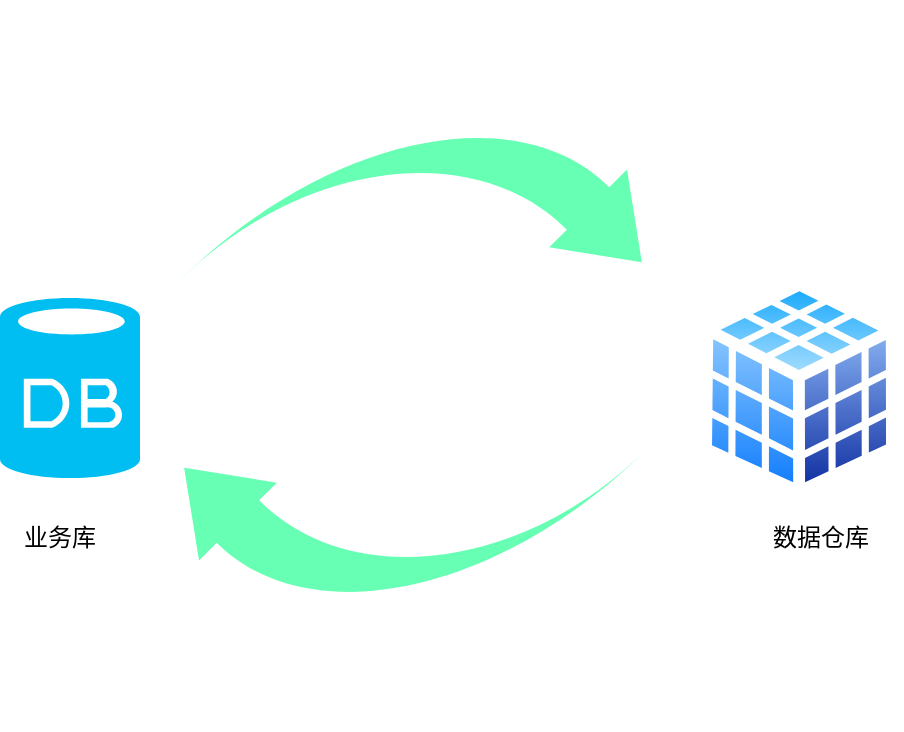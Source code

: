 <mxfile version="11.0.9" type="github"><diagram id="xpeKOMa9hwBforyfKUr6" name="第 1 页"><mxGraphModel dx="946" dy="664" grid="1" gridSize="10" guides="1" tooltips="1" connect="1" arrows="1" fold="1" page="1" pageScale="1" pageWidth="827" pageHeight="1169" math="0" shadow="0"><root><mxCell id="0"/><mxCell id="1" parent="0"/><mxCell id="BUajGlPkGwcifBT_amW1-1" value="" style="verticalLabelPosition=bottom;html=1;verticalAlign=top;align=center;strokeColor=none;fillColor=#00BEF2;shape=mxgraph.azure.database;" vertex="1" parent="1"><mxGeometry x="180" y="280" width="70" height="90" as="geometry"/></mxCell><mxCell id="BUajGlPkGwcifBT_amW1-2" value="" style="aspect=fixed;perimeter=ellipsePerimeter;html=1;align=center;shadow=0;dashed=0;spacingTop=3;image;image=img/lib/active_directory/database_cube.svg;" vertex="1" parent="1"><mxGeometry x="530" y="270" width="99" height="110" as="geometry"/></mxCell><mxCell id="BUajGlPkGwcifBT_amW1-4" value="" style="html=1;shadow=0;dashed=0;align=center;verticalAlign=middle;shape=mxgraph.arrows2.jumpInArrow;dy=15;dx=38;arrowHead=55;rotation=45;strokeColor=none;fillColor=#66FFB3;" vertex="1" parent="1"><mxGeometry x="316" y="158" width="157" height="199" as="geometry"/></mxCell><mxCell id="BUajGlPkGwcifBT_amW1-5" value="" style="html=1;shadow=0;dashed=0;align=center;verticalAlign=middle;shape=mxgraph.arrows2.jumpInArrow;dy=15;dx=38;arrowHead=55;rotation=225;strokeColor=none;fillColor=#66FFB3;" vertex="1" parent="1"><mxGeometry x="300" y="270" width="157" height="199" as="geometry"/></mxCell><mxCell id="BUajGlPkGwcifBT_amW1-6" value="业务库" style="text;html=1;strokeColor=none;fillColor=none;align=center;verticalAlign=middle;whiteSpace=wrap;rounded=0;" vertex="1" parent="1"><mxGeometry x="180" y="390" width="60" height="20" as="geometry"/></mxCell><mxCell id="BUajGlPkGwcifBT_amW1-7" value="数据仓库" style="text;html=1;strokeColor=none;fillColor=none;align=center;verticalAlign=middle;whiteSpace=wrap;rounded=0;" vertex="1" parent="1"><mxGeometry x="550" y="390" width="81" height="20" as="geometry"/></mxCell></root></mxGraphModel></diagram></mxfile>